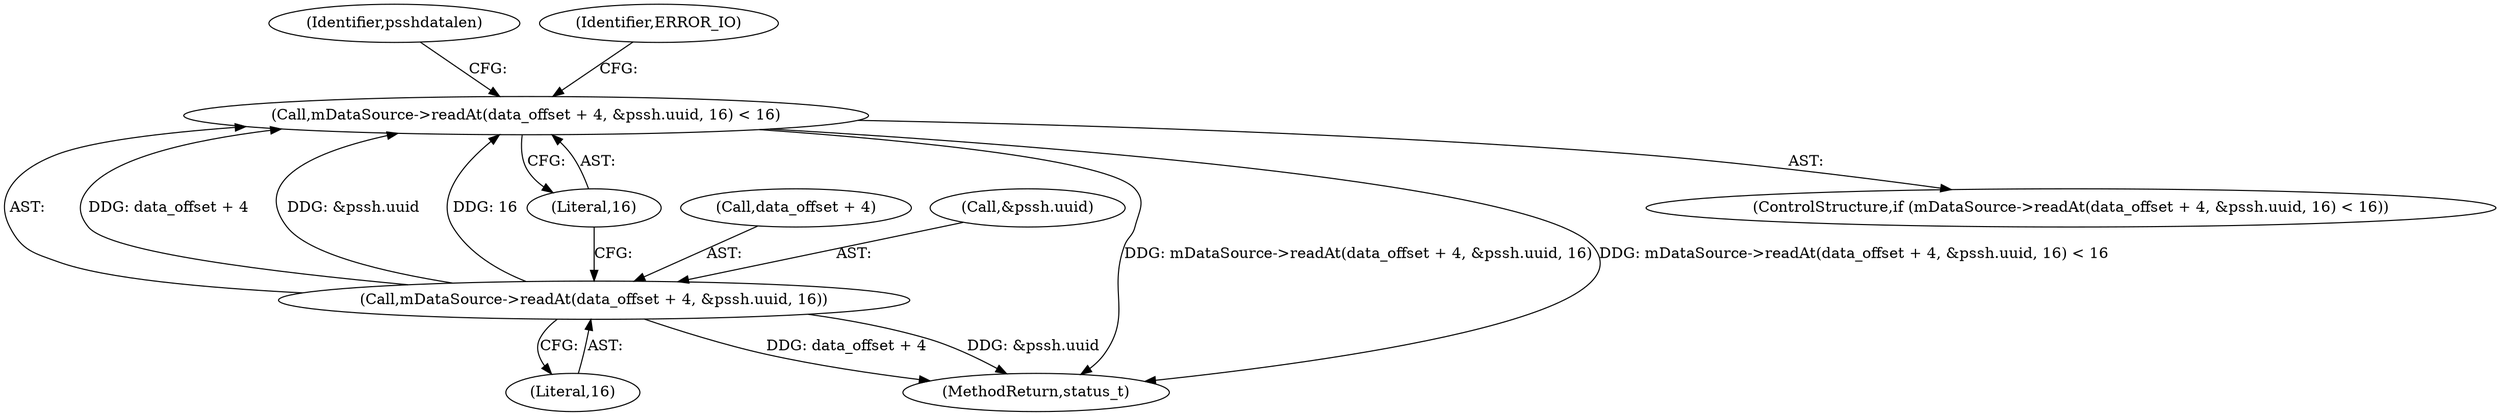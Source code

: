 digraph "0_Android_f4a88c8ed4f8186b3d6e2852993e063fc33ff231@API" {
"1001006" [label="(Call,mDataSource->readAt(data_offset + 4, &pssh.uuid, 16) < 16)"];
"1001007" [label="(Call,mDataSource->readAt(data_offset + 4, &pssh.uuid, 16))"];
"1001015" [label="(Literal,16)"];
"1001007" [label="(Call,mDataSource->readAt(data_offset + 4, &pssh.uuid, 16))"];
"1001016" [label="(Literal,16)"];
"1001005" [label="(ControlStructure,if (mDataSource->readAt(data_offset + 4, &pssh.uuid, 16) < 16))"];
"1001022" [label="(Identifier,psshdatalen)"];
"1001019" [label="(Identifier,ERROR_IO)"];
"1001008" [label="(Call,data_offset + 4)"];
"1001011" [label="(Call,&pssh.uuid)"];
"1001006" [label="(Call,mDataSource->readAt(data_offset + 4, &pssh.uuid, 16) < 16)"];
"1002911" [label="(MethodReturn,status_t)"];
"1001006" -> "1001005"  [label="AST: "];
"1001006" -> "1001016"  [label="CFG: "];
"1001007" -> "1001006"  [label="AST: "];
"1001016" -> "1001006"  [label="AST: "];
"1001019" -> "1001006"  [label="CFG: "];
"1001022" -> "1001006"  [label="CFG: "];
"1001006" -> "1002911"  [label="DDG: mDataSource->readAt(data_offset + 4, &pssh.uuid, 16)"];
"1001006" -> "1002911"  [label="DDG: mDataSource->readAt(data_offset + 4, &pssh.uuid, 16) < 16"];
"1001007" -> "1001006"  [label="DDG: data_offset + 4"];
"1001007" -> "1001006"  [label="DDG: &pssh.uuid"];
"1001007" -> "1001006"  [label="DDG: 16"];
"1001007" -> "1001015"  [label="CFG: "];
"1001008" -> "1001007"  [label="AST: "];
"1001011" -> "1001007"  [label="AST: "];
"1001015" -> "1001007"  [label="AST: "];
"1001016" -> "1001007"  [label="CFG: "];
"1001007" -> "1002911"  [label="DDG: data_offset + 4"];
"1001007" -> "1002911"  [label="DDG: &pssh.uuid"];
}
